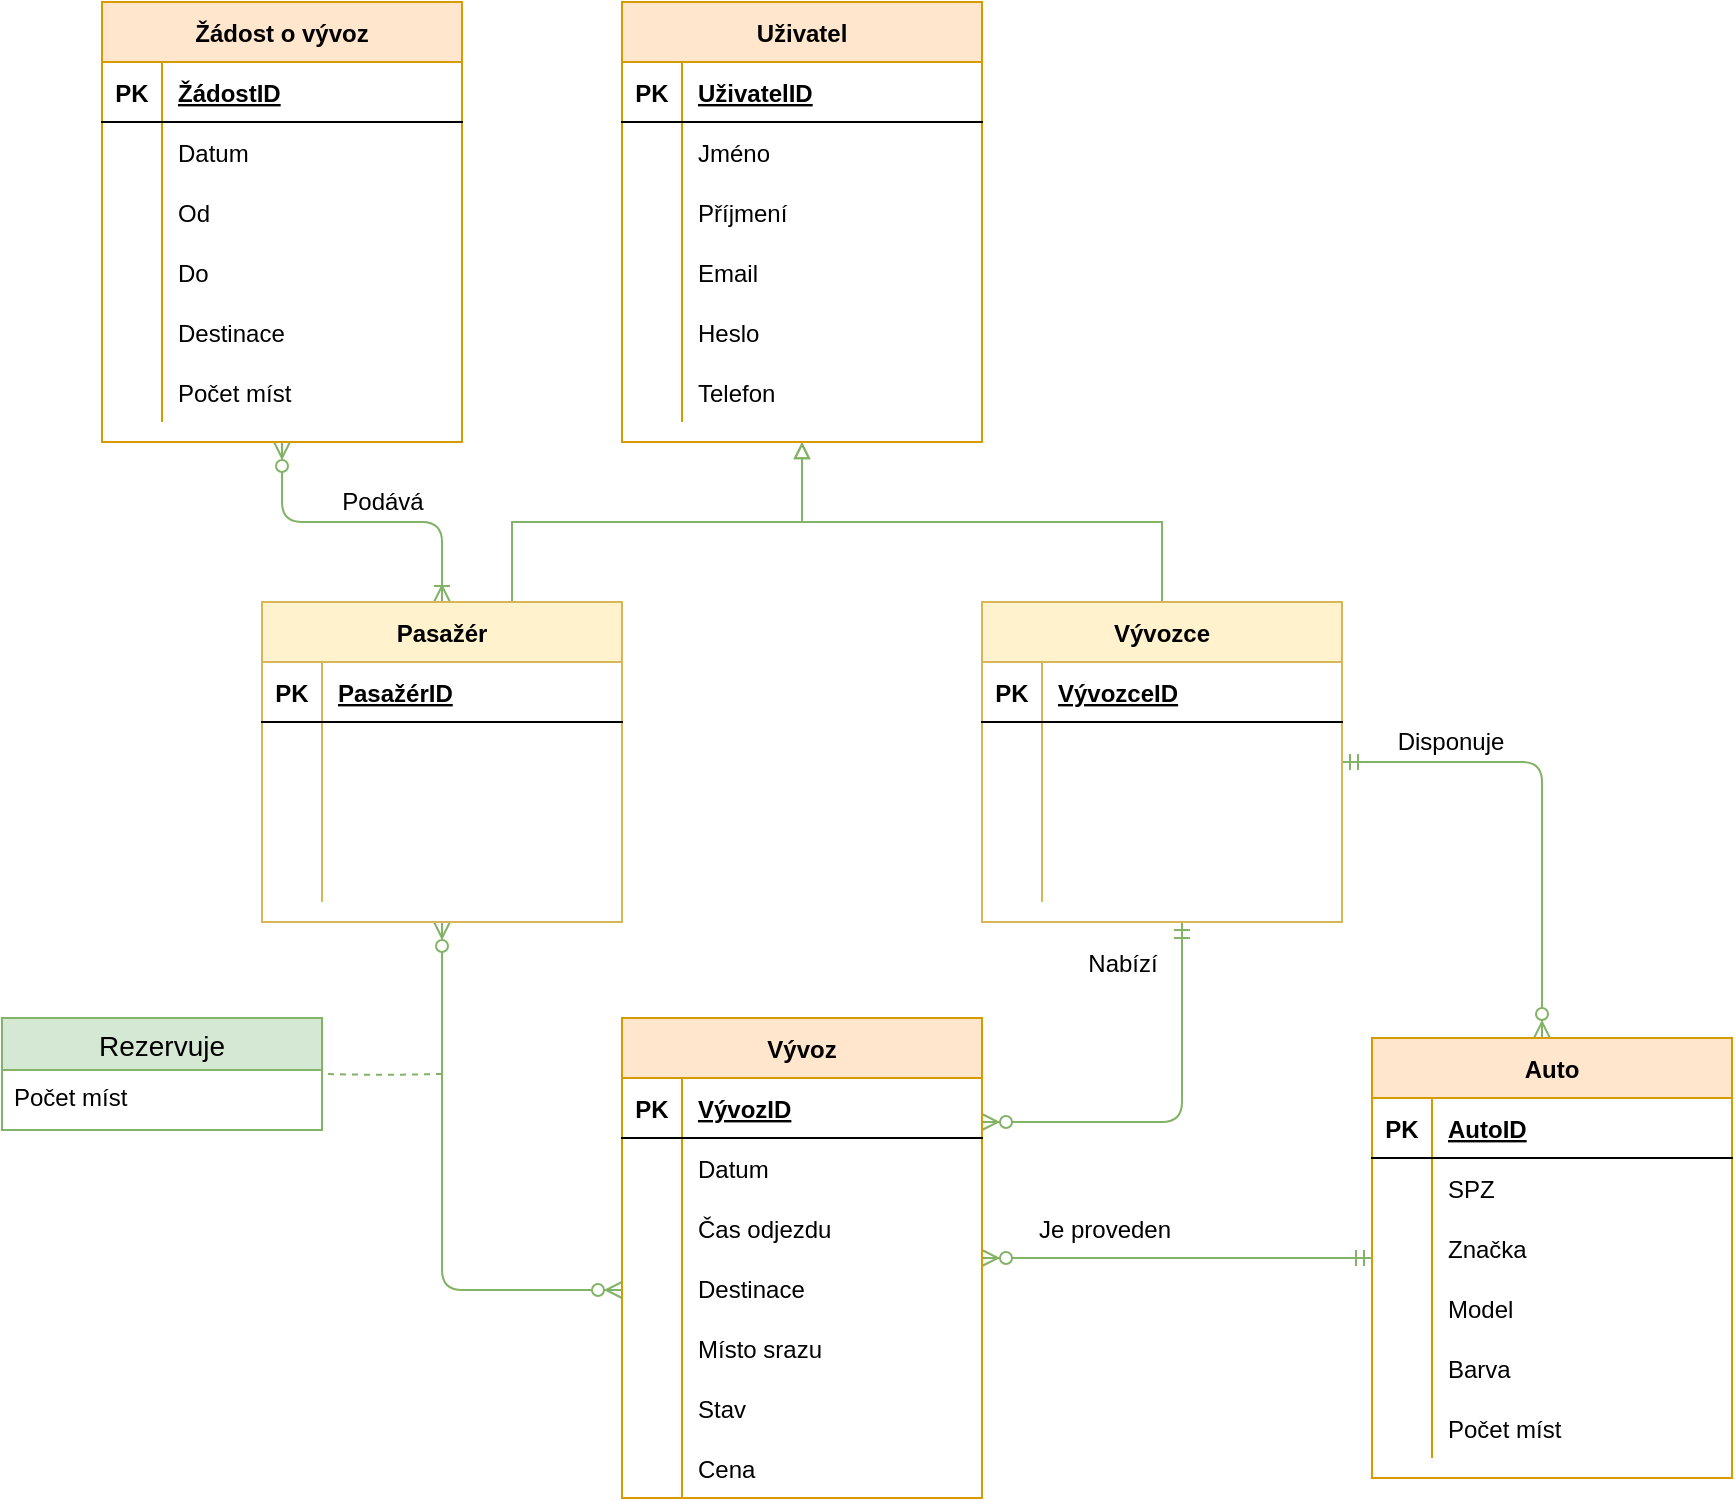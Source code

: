 <mxfile version="13.6.6" type="device"><diagram name="Page-1" id="9f46799a-70d6-7492-0946-bef42562c5a5"><mxGraphModel dx="1673" dy="836" grid="1" gridSize="10" guides="1" tooltips="1" connect="1" arrows="1" fold="1" page="1" pageScale="1" pageWidth="1100" pageHeight="850" background="#ffffff" math="0" shadow="0"><root><mxCell id="0"/><mxCell id="1" parent="0"/><mxCell id="uPijHi-_BIHFcAgFWRh6-81" style="edgeStyle=orthogonalEdgeStyle;rounded=0;orthogonalLoop=1;jettySize=auto;html=1;endArrow=block;endFill=0;fillColor=#d5e8d4;strokeColor=#82b366;" parent="1" source="uPijHi-_BIHFcAgFWRh6-112" target="uPijHi-_BIHFcAgFWRh6-82" edge="1"><mxGeometry relative="1" as="geometry"><Array as="points"><mxPoint x="600" y="280"/><mxPoint x="420" y="280"/></Array></mxGeometry></mxCell><mxCell id="uPijHi-_BIHFcAgFWRh6-98" style="edgeStyle=orthogonalEdgeStyle;rounded=0;orthogonalLoop=1;jettySize=auto;html=1;endArrow=block;endFill=0;fillColor=#d5e8d4;strokeColor=#82b366;" parent="1" source="uPijHi-_BIHFcAgFWRh6-99" target="uPijHi-_BIHFcAgFWRh6-82" edge="1"><mxGeometry relative="1" as="geometry"><mxPoint x="300.059" y="270" as="sourcePoint"/><Array as="points"><mxPoint x="275" y="280"/><mxPoint x="420" y="280"/></Array></mxGeometry></mxCell><mxCell id="jiJX0LZM-F3k3cEc_nFa-17" value="" style="fontSize=12;html=1;endArrow=ERzeroToMany;startArrow=ERmandOne;fillColor=#d5e8d4;strokeColor=#82b366;edgeStyle=orthogonalEdgeStyle;" parent="1" source="uPijHi-_BIHFcAgFWRh6-112" target="uPijHi-_BIHFcAgFWRh6-126" edge="1"><mxGeometry width="100" height="100" relative="1" as="geometry"><mxPoint x="680" y="110" as="sourcePoint"/><mxPoint x="80" y="-30" as="targetPoint"/><Array as="points"><mxPoint x="610" y="580"/></Array></mxGeometry></mxCell><mxCell id="iTu2izhR8bpMG4TMUXIe-32" value="Nabízí" style="edgeLabel;html=1;align=center;verticalAlign=middle;resizable=0;points=[];fontSize=12;" parent="jiJX0LZM-F3k3cEc_nFa-17" vertex="1" connectable="0"><mxGeometry x="-0.024" y="-40" relative="1" as="geometry"><mxPoint x="9.94" y="-77.14" as="offset"/></mxGeometry></mxCell><mxCell id="8hoYzz-OUZVGAWGR2tQv-1" value="" style="fontSize=12;html=1;endArrow=ERzeroToMany;startArrow=ERmandOne;fillColor=#d5e8d4;strokeColor=#82b366;edgeStyle=orthogonalEdgeStyle;" parent="1" source="uPijHi-_BIHFcAgFWRh6-142" target="uPijHi-_BIHFcAgFWRh6-126" edge="1"><mxGeometry width="100" height="100" relative="1" as="geometry"><mxPoint x="-220" y="550" as="sourcePoint"/><mxPoint x="565" y="770" as="targetPoint"/></mxGeometry></mxCell><mxCell id="8hoYzz-OUZVGAWGR2tQv-2" value="&lt;font style=&quot;font-size: 12px&quot;&gt;Je proveden&lt;/font&gt;" style="edgeLabel;html=1;align=center;verticalAlign=middle;resizable=0;points=[];fontSize=12;" parent="8hoYzz-OUZVGAWGR2tQv-1" vertex="1" connectable="0"><mxGeometry x="0.68" relative="1" as="geometry"><mxPoint x="29.29" y="-14" as="offset"/></mxGeometry></mxCell><mxCell id="8hoYzz-OUZVGAWGR2tQv-3" value="&lt;div&gt;Disponuje&lt;/div&gt;" style="edgeStyle=orthogonalEdgeStyle;fontSize=12;html=1;endArrow=ERzeroToMany;startArrow=ERmandOne;fillColor=#d5e8d4;strokeColor=#82b366;" parent="1" source="uPijHi-_BIHFcAgFWRh6-112" target="uPijHi-_BIHFcAgFWRh6-142" edge="1"><mxGeometry x="-0.54" y="10" width="100" height="100" relative="1" as="geometry"><mxPoint x="400" y="580" as="sourcePoint"/><mxPoint x="400" y="470" as="targetPoint"/><Array as="points"><mxPoint x="790" y="400"/></Array><mxPoint x="-1" as="offset"/></mxGeometry></mxCell><mxCell id="konb1ogz31tUtA0p79Xw-20" value="" style="edgeStyle=orthogonalEdgeStyle;fontSize=12;html=1;endArrow=ERoneToMany;startArrow=ERzeroToMany;fillColor=#d5e8d4;strokeColor=#82b366;" parent="1" source="konb1ogz31tUtA0p79Xw-1" target="uPijHi-_BIHFcAgFWRh6-99" edge="1"><mxGeometry width="100" height="100" relative="1" as="geometry"><mxPoint x="90" y="580" as="sourcePoint"/><mxPoint x="220" y="370" as="targetPoint"/><Array as="points"/></mxGeometry></mxCell><mxCell id="konb1ogz31tUtA0p79Xw-21" value="&lt;font style=&quot;font-size: 12px&quot;&gt;Podává&lt;/font&gt;" style="edgeLabel;html=1;align=center;verticalAlign=middle;resizable=0;points=[];" parent="konb1ogz31tUtA0p79Xw-20" vertex="1" connectable="0"><mxGeometry x="-0.309" y="34" relative="1" as="geometry"><mxPoint x="34.29" y="24" as="offset"/></mxGeometry></mxCell><mxCell id="iTu2izhR8bpMG4TMUXIe-24" value="" style="fontSize=12;html=1;endArrow=ERzeroToMany;endFill=1;startArrow=ERzeroToMany;fillColor=#d5e8d4;strokeColor=#82b366;edgeStyle=orthogonalEdgeStyle;" parent="1" source="uPijHi-_BIHFcAgFWRh6-126" target="uPijHi-_BIHFcAgFWRh6-99" edge="1"><mxGeometry width="100" height="100" relative="1" as="geometry"><mxPoint x="140" y="460" as="sourcePoint"/><mxPoint x="240" y="360" as="targetPoint"/><Array as="points"><mxPoint x="240" y="664"/></Array></mxGeometry></mxCell><mxCell id="iTu2izhR8bpMG4TMUXIe-25" value="" style="endArrow=none;dashed=1;html=1;fillColor=#d5e8d4;strokeColor=#82b366;edgeStyle=orthogonalEdgeStyle;" parent="1" target="iTu2izhR8bpMG4TMUXIe-20" edge="1"><mxGeometry width="50" height="50" relative="1" as="geometry"><mxPoint x="240" y="556" as="sourcePoint"/><mxPoint x="150" y="370" as="targetPoint"/></mxGeometry></mxCell><object label="Vývoz" stav="" id="uPijHi-_BIHFcAgFWRh6-126"><mxCell style="shape=table;startSize=30;container=1;collapsible=1;childLayout=tableLayout;fixedRows=1;rowLines=0;fontStyle=1;align=center;resizeLast=1;fillColor=#ffe6cc;strokeColor=#d79b00;" parent="1" vertex="1"><mxGeometry x="330" y="528" width="180" height="240" as="geometry"/></mxCell></object><mxCell id="uPijHi-_BIHFcAgFWRh6-127" value="" style="shape=partialRectangle;collapsible=0;dropTarget=0;pointerEvents=0;fillColor=none;top=0;left=0;bottom=1;right=0;points=[[0,0.5],[1,0.5]];portConstraint=eastwest;" parent="uPijHi-_BIHFcAgFWRh6-126" vertex="1"><mxGeometry y="30" width="180" height="30" as="geometry"/></mxCell><mxCell id="uPijHi-_BIHFcAgFWRh6-128" value="PK" style="shape=partialRectangle;connectable=0;fillColor=none;top=0;left=0;bottom=0;right=0;fontStyle=1;overflow=hidden;" parent="uPijHi-_BIHFcAgFWRh6-127" vertex="1"><mxGeometry width="30" height="30" as="geometry"/></mxCell><mxCell id="uPijHi-_BIHFcAgFWRh6-129" value="VývozID" style="shape=partialRectangle;connectable=0;fillColor=none;top=0;left=0;bottom=0;right=0;align=left;spacingLeft=6;fontStyle=5;overflow=hidden;" parent="uPijHi-_BIHFcAgFWRh6-127" vertex="1"><mxGeometry x="30" width="150" height="30" as="geometry"/></mxCell><mxCell id="uPijHi-_BIHFcAgFWRh6-133" value="" style="shape=partialRectangle;collapsible=0;dropTarget=0;pointerEvents=0;fillColor=none;top=0;left=0;bottom=0;right=0;points=[[0,0.5],[1,0.5]];portConstraint=eastwest;" parent="uPijHi-_BIHFcAgFWRh6-126" vertex="1"><mxGeometry y="60" width="180" height="30" as="geometry"/></mxCell><mxCell id="uPijHi-_BIHFcAgFWRh6-134" value="" style="shape=partialRectangle;connectable=0;fillColor=none;top=0;left=0;bottom=0;right=0;editable=1;overflow=hidden;" parent="uPijHi-_BIHFcAgFWRh6-133" vertex="1"><mxGeometry width="30" height="30" as="geometry"/></mxCell><mxCell id="uPijHi-_BIHFcAgFWRh6-135" value="Datum" style="shape=partialRectangle;connectable=0;fillColor=none;top=0;left=0;bottom=0;right=0;align=left;spacingLeft=6;overflow=hidden;" parent="uPijHi-_BIHFcAgFWRh6-133" vertex="1"><mxGeometry x="30" width="150" height="30" as="geometry"/></mxCell><mxCell id="iTu2izhR8bpMG4TMUXIe-29" value="" style="shape=partialRectangle;collapsible=0;dropTarget=0;pointerEvents=0;fillColor=none;top=0;left=0;bottom=0;right=0;points=[[0,0.5],[1,0.5]];portConstraint=eastwest;" parent="uPijHi-_BIHFcAgFWRh6-126" vertex="1"><mxGeometry y="90" width="180" height="30" as="geometry"/></mxCell><mxCell id="iTu2izhR8bpMG4TMUXIe-30" value="" style="shape=partialRectangle;connectable=0;fillColor=none;top=0;left=0;bottom=0;right=0;editable=1;overflow=hidden;" parent="iTu2izhR8bpMG4TMUXIe-29" vertex="1"><mxGeometry width="30" height="30" as="geometry"/></mxCell><mxCell id="iTu2izhR8bpMG4TMUXIe-31" value="Čas odjezdu" style="shape=partialRectangle;connectable=0;fillColor=none;top=0;left=0;bottom=0;right=0;align=left;spacingLeft=6;overflow=hidden;" parent="iTu2izhR8bpMG4TMUXIe-29" vertex="1"><mxGeometry x="30" width="150" height="30" as="geometry"/></mxCell><mxCell id="3kwOOop6dM3OfYYhpou1-1" value="" style="shape=partialRectangle;collapsible=0;dropTarget=0;pointerEvents=0;fillColor=none;top=0;left=0;bottom=0;right=0;points=[[0,0.5],[1,0.5]];portConstraint=eastwest;" parent="uPijHi-_BIHFcAgFWRh6-126" vertex="1"><mxGeometry y="120" width="180" height="30" as="geometry"/></mxCell><mxCell id="3kwOOop6dM3OfYYhpou1-2" value="" style="shape=partialRectangle;connectable=0;fillColor=none;top=0;left=0;bottom=0;right=0;editable=1;overflow=hidden;" parent="3kwOOop6dM3OfYYhpou1-1" vertex="1"><mxGeometry width="30" height="30" as="geometry"/></mxCell><mxCell id="3kwOOop6dM3OfYYhpou1-3" value="Destinace" style="shape=partialRectangle;connectable=0;fillColor=none;top=0;left=0;bottom=0;right=0;align=left;spacingLeft=6;overflow=hidden;" parent="3kwOOop6dM3OfYYhpou1-1" vertex="1"><mxGeometry x="30" width="150" height="30" as="geometry"/></mxCell><mxCell id="3kwOOop6dM3OfYYhpou1-4" value="" style="shape=partialRectangle;collapsible=0;dropTarget=0;pointerEvents=0;fillColor=none;top=0;left=0;bottom=0;right=0;points=[[0,0.5],[1,0.5]];portConstraint=eastwest;" parent="uPijHi-_BIHFcAgFWRh6-126" vertex="1"><mxGeometry y="150" width="180" height="30" as="geometry"/></mxCell><mxCell id="3kwOOop6dM3OfYYhpou1-5" value="" style="shape=partialRectangle;connectable=0;fillColor=none;top=0;left=0;bottom=0;right=0;editable=1;overflow=hidden;" parent="3kwOOop6dM3OfYYhpou1-4" vertex="1"><mxGeometry width="30" height="30" as="geometry"/></mxCell><mxCell id="3kwOOop6dM3OfYYhpou1-6" value="Místo srazu" style="shape=partialRectangle;connectable=0;fillColor=none;top=0;left=0;bottom=0;right=0;align=left;spacingLeft=6;overflow=hidden;" parent="3kwOOop6dM3OfYYhpou1-4" vertex="1"><mxGeometry x="30" width="150" height="30" as="geometry"/></mxCell><mxCell id="uPijHi-_BIHFcAgFWRh6-136" value="" style="shape=partialRectangle;collapsible=0;dropTarget=0;pointerEvents=0;fillColor=none;top=0;left=0;bottom=0;right=0;points=[[0,0.5],[1,0.5]];portConstraint=eastwest;" parent="uPijHi-_BIHFcAgFWRh6-126" vertex="1"><mxGeometry y="180" width="180" height="30" as="geometry"/></mxCell><mxCell id="uPijHi-_BIHFcAgFWRh6-137" value="" style="shape=partialRectangle;connectable=0;fillColor=none;top=0;left=0;bottom=0;right=0;editable=1;overflow=hidden;" parent="uPijHi-_BIHFcAgFWRh6-136" vertex="1"><mxGeometry width="30" height="30" as="geometry"/></mxCell><mxCell id="uPijHi-_BIHFcAgFWRh6-138" value="Stav" style="shape=partialRectangle;connectable=0;fillColor=none;top=0;left=0;bottom=0;right=0;align=left;spacingLeft=6;overflow=hidden;" parent="uPijHi-_BIHFcAgFWRh6-136" vertex="1"><mxGeometry x="30" width="150" height="30" as="geometry"/></mxCell><mxCell id="i3byZ-3ZLUVcUzWsJEKi-1" value="" style="shape=partialRectangle;collapsible=0;dropTarget=0;pointerEvents=0;fillColor=none;top=0;left=0;bottom=0;right=0;points=[[0,0.5],[1,0.5]];portConstraint=eastwest;" parent="uPijHi-_BIHFcAgFWRh6-126" vertex="1"><mxGeometry y="210" width="180" height="30" as="geometry"/></mxCell><mxCell id="i3byZ-3ZLUVcUzWsJEKi-2" value="" style="shape=partialRectangle;connectable=0;fillColor=none;top=0;left=0;bottom=0;right=0;editable=1;overflow=hidden;" parent="i3byZ-3ZLUVcUzWsJEKi-1" vertex="1"><mxGeometry width="30" height="30" as="geometry"/></mxCell><mxCell id="i3byZ-3ZLUVcUzWsJEKi-3" value="Cena" style="shape=partialRectangle;connectable=0;fillColor=none;top=0;left=0;bottom=0;right=0;align=left;spacingLeft=6;overflow=hidden;" parent="i3byZ-3ZLUVcUzWsJEKi-1" vertex="1"><mxGeometry x="30" width="150" height="30" as="geometry"/></mxCell><mxCell id="konb1ogz31tUtA0p79Xw-1" value="Žádost o vývoz" style="shape=table;startSize=30;container=1;collapsible=1;childLayout=tableLayout;fixedRows=1;rowLines=0;fontStyle=1;align=center;resizeLast=1;fillColor=#ffe6cc;strokeColor=#d79b00;" parent="1" vertex="1"><mxGeometry x="70" y="20" width="180" height="220" as="geometry"/></mxCell><mxCell id="konb1ogz31tUtA0p79Xw-2" value="" style="shape=partialRectangle;collapsible=0;dropTarget=0;pointerEvents=0;fillColor=none;top=0;left=0;bottom=1;right=0;points=[[0,0.5],[1,0.5]];portConstraint=eastwest;" parent="konb1ogz31tUtA0p79Xw-1" vertex="1"><mxGeometry y="30" width="180" height="30" as="geometry"/></mxCell><mxCell id="konb1ogz31tUtA0p79Xw-3" value="PK" style="shape=partialRectangle;connectable=0;fillColor=none;top=0;left=0;bottom=0;right=0;fontStyle=1;overflow=hidden;" parent="konb1ogz31tUtA0p79Xw-2" vertex="1"><mxGeometry width="30" height="30" as="geometry"/></mxCell><mxCell id="konb1ogz31tUtA0p79Xw-4" value="ŽádostID" style="shape=partialRectangle;connectable=0;fillColor=none;top=0;left=0;bottom=0;right=0;align=left;spacingLeft=6;fontStyle=5;overflow=hidden;" parent="konb1ogz31tUtA0p79Xw-2" vertex="1"><mxGeometry x="30" width="150" height="30" as="geometry"/></mxCell><mxCell id="konb1ogz31tUtA0p79Xw-5" value="" style="shape=partialRectangle;collapsible=0;dropTarget=0;pointerEvents=0;fillColor=none;top=0;left=0;bottom=0;right=0;points=[[0,0.5],[1,0.5]];portConstraint=eastwest;" parent="konb1ogz31tUtA0p79Xw-1" vertex="1"><mxGeometry y="60" width="180" height="30" as="geometry"/></mxCell><mxCell id="konb1ogz31tUtA0p79Xw-6" value="" style="shape=partialRectangle;connectable=0;fillColor=none;top=0;left=0;bottom=0;right=0;editable=1;overflow=hidden;" parent="konb1ogz31tUtA0p79Xw-5" vertex="1"><mxGeometry width="30" height="30" as="geometry"/></mxCell><mxCell id="konb1ogz31tUtA0p79Xw-7" value="Datum" style="shape=partialRectangle;connectable=0;fillColor=none;top=0;left=0;bottom=0;right=0;align=left;spacingLeft=6;overflow=hidden;" parent="konb1ogz31tUtA0p79Xw-5" vertex="1"><mxGeometry x="30" width="150" height="30" as="geometry"/></mxCell><mxCell id="konb1ogz31tUtA0p79Xw-17" value="" style="shape=partialRectangle;collapsible=0;dropTarget=0;pointerEvents=0;fillColor=none;top=0;left=0;bottom=0;right=0;points=[[0,0.5],[1,0.5]];portConstraint=eastwest;" parent="konb1ogz31tUtA0p79Xw-1" vertex="1"><mxGeometry y="90" width="180" height="30" as="geometry"/></mxCell><mxCell id="konb1ogz31tUtA0p79Xw-18" value="" style="shape=partialRectangle;connectable=0;fillColor=none;top=0;left=0;bottom=0;right=0;editable=1;overflow=hidden;" parent="konb1ogz31tUtA0p79Xw-17" vertex="1"><mxGeometry width="30" height="30" as="geometry"/></mxCell><mxCell id="konb1ogz31tUtA0p79Xw-19" value="Od" style="shape=partialRectangle;connectable=0;fillColor=none;top=0;left=0;bottom=0;right=0;align=left;spacingLeft=6;overflow=hidden;" parent="konb1ogz31tUtA0p79Xw-17" vertex="1"><mxGeometry x="30" width="150" height="30" as="geometry"/></mxCell><mxCell id="konb1ogz31tUtA0p79Xw-8" value="" style="shape=partialRectangle;collapsible=0;dropTarget=0;pointerEvents=0;fillColor=none;top=0;left=0;bottom=0;right=0;points=[[0,0.5],[1,0.5]];portConstraint=eastwest;" parent="konb1ogz31tUtA0p79Xw-1" vertex="1"><mxGeometry y="120" width="180" height="30" as="geometry"/></mxCell><mxCell id="konb1ogz31tUtA0p79Xw-9" value="" style="shape=partialRectangle;connectable=0;fillColor=none;top=0;left=0;bottom=0;right=0;editable=1;overflow=hidden;" parent="konb1ogz31tUtA0p79Xw-8" vertex="1"><mxGeometry width="30" height="30" as="geometry"/></mxCell><mxCell id="konb1ogz31tUtA0p79Xw-10" value="Do" style="shape=partialRectangle;connectable=0;fillColor=none;top=0;left=0;bottom=0;right=0;align=left;spacingLeft=6;overflow=hidden;" parent="konb1ogz31tUtA0p79Xw-8" vertex="1"><mxGeometry x="30" width="150" height="30" as="geometry"/></mxCell><mxCell id="konb1ogz31tUtA0p79Xw-11" value="" style="shape=partialRectangle;collapsible=0;dropTarget=0;pointerEvents=0;fillColor=none;top=0;left=0;bottom=0;right=0;points=[[0,0.5],[1,0.5]];portConstraint=eastwest;" parent="konb1ogz31tUtA0p79Xw-1" vertex="1"><mxGeometry y="150" width="180" height="30" as="geometry"/></mxCell><mxCell id="konb1ogz31tUtA0p79Xw-12" value="" style="shape=partialRectangle;connectable=0;fillColor=none;top=0;left=0;bottom=0;right=0;editable=1;overflow=hidden;" parent="konb1ogz31tUtA0p79Xw-11" vertex="1"><mxGeometry width="30" height="30" as="geometry"/></mxCell><mxCell id="konb1ogz31tUtA0p79Xw-13" value="Destinace" style="shape=partialRectangle;connectable=0;fillColor=none;top=0;left=0;bottom=0;right=0;align=left;spacingLeft=6;overflow=hidden;" parent="konb1ogz31tUtA0p79Xw-11" vertex="1"><mxGeometry x="30" width="150" height="30" as="geometry"/></mxCell><mxCell id="iTu2izhR8bpMG4TMUXIe-4" value="" style="shape=partialRectangle;collapsible=0;dropTarget=0;pointerEvents=0;fillColor=none;top=0;left=0;bottom=0;right=0;points=[[0,0.5],[1,0.5]];portConstraint=eastwest;" parent="konb1ogz31tUtA0p79Xw-1" vertex="1"><mxGeometry y="180" width="180" height="30" as="geometry"/></mxCell><mxCell id="iTu2izhR8bpMG4TMUXIe-5" value="" style="shape=partialRectangle;connectable=0;fillColor=none;top=0;left=0;bottom=0;right=0;editable=1;overflow=hidden;" parent="iTu2izhR8bpMG4TMUXIe-4" vertex="1"><mxGeometry width="30" height="30" as="geometry"/></mxCell><mxCell id="iTu2izhR8bpMG4TMUXIe-6" value="Počet míst" style="shape=partialRectangle;connectable=0;fillColor=none;top=0;left=0;bottom=0;right=0;align=left;spacingLeft=6;overflow=hidden;" parent="iTu2izhR8bpMG4TMUXIe-4" vertex="1"><mxGeometry x="30" width="150" height="30" as="geometry"/></mxCell><mxCell id="uPijHi-_BIHFcAgFWRh6-112" value="Vývozce" style="shape=table;startSize=30;container=1;collapsible=1;childLayout=tableLayout;fixedRows=1;rowLines=0;fontStyle=1;align=center;resizeLast=1;fillColor=#fff2cc;strokeColor=#d6b656;" parent="1" vertex="1"><mxGeometry x="510" y="320" width="180" height="160" as="geometry"/></mxCell><mxCell id="uPijHi-_BIHFcAgFWRh6-113" value="" style="shape=partialRectangle;collapsible=0;dropTarget=0;pointerEvents=0;fillColor=none;top=0;left=0;bottom=1;right=0;points=[[0,0.5],[1,0.5]];portConstraint=eastwest;" parent="uPijHi-_BIHFcAgFWRh6-112" vertex="1"><mxGeometry y="30" width="180" height="30" as="geometry"/></mxCell><mxCell id="uPijHi-_BIHFcAgFWRh6-114" value="PK" style="shape=partialRectangle;connectable=0;fillColor=none;top=0;left=0;bottom=0;right=0;fontStyle=1;overflow=hidden;" parent="uPijHi-_BIHFcAgFWRh6-113" vertex="1"><mxGeometry width="30" height="30" as="geometry"/></mxCell><mxCell id="uPijHi-_BIHFcAgFWRh6-115" value="VývozceID" style="shape=partialRectangle;connectable=0;fillColor=none;top=0;left=0;bottom=0;right=0;align=left;spacingLeft=6;fontStyle=5;overflow=hidden;" parent="uPijHi-_BIHFcAgFWRh6-113" vertex="1"><mxGeometry x="30" width="150" height="30" as="geometry"/></mxCell><mxCell id="uPijHi-_BIHFcAgFWRh6-116" value="" style="shape=partialRectangle;collapsible=0;dropTarget=0;pointerEvents=0;fillColor=none;top=0;left=0;bottom=0;right=0;points=[[0,0.5],[1,0.5]];portConstraint=eastwest;" parent="uPijHi-_BIHFcAgFWRh6-112" vertex="1"><mxGeometry y="60" width="180" height="30" as="geometry"/></mxCell><mxCell id="uPijHi-_BIHFcAgFWRh6-117" value="" style="shape=partialRectangle;connectable=0;fillColor=none;top=0;left=0;bottom=0;right=0;editable=1;overflow=hidden;" parent="uPijHi-_BIHFcAgFWRh6-116" vertex="1"><mxGeometry width="30" height="30" as="geometry"/></mxCell><mxCell id="uPijHi-_BIHFcAgFWRh6-118" value="" style="shape=partialRectangle;connectable=0;fillColor=none;top=0;left=0;bottom=0;right=0;align=left;spacingLeft=6;overflow=hidden;" parent="uPijHi-_BIHFcAgFWRh6-116" vertex="1"><mxGeometry x="30" width="150" height="30" as="geometry"/></mxCell><mxCell id="uPijHi-_BIHFcAgFWRh6-119" value="" style="shape=partialRectangle;collapsible=0;dropTarget=0;pointerEvents=0;fillColor=none;top=0;left=0;bottom=0;right=0;points=[[0,0.5],[1,0.5]];portConstraint=eastwest;" parent="uPijHi-_BIHFcAgFWRh6-112" vertex="1"><mxGeometry y="90" width="180" height="30" as="geometry"/></mxCell><mxCell id="uPijHi-_BIHFcAgFWRh6-120" value="" style="shape=partialRectangle;connectable=0;fillColor=none;top=0;left=0;bottom=0;right=0;editable=1;overflow=hidden;" parent="uPijHi-_BIHFcAgFWRh6-119" vertex="1"><mxGeometry width="30" height="30" as="geometry"/></mxCell><mxCell id="uPijHi-_BIHFcAgFWRh6-121" value="" style="shape=partialRectangle;connectable=0;fillColor=none;top=0;left=0;bottom=0;right=0;align=left;spacingLeft=6;overflow=hidden;" parent="uPijHi-_BIHFcAgFWRh6-119" vertex="1"><mxGeometry x="30" width="150" height="30" as="geometry"/></mxCell><mxCell id="uPijHi-_BIHFcAgFWRh6-122" value="" style="shape=partialRectangle;collapsible=0;dropTarget=0;pointerEvents=0;fillColor=none;top=0;left=0;bottom=0;right=0;points=[[0,0.5],[1,0.5]];portConstraint=eastwest;" parent="uPijHi-_BIHFcAgFWRh6-112" vertex="1"><mxGeometry y="120" width="180" height="30" as="geometry"/></mxCell><mxCell id="uPijHi-_BIHFcAgFWRh6-123" value="" style="shape=partialRectangle;connectable=0;fillColor=none;top=0;left=0;bottom=0;right=0;editable=1;overflow=hidden;" parent="uPijHi-_BIHFcAgFWRh6-122" vertex="1"><mxGeometry width="30" height="30" as="geometry"/></mxCell><mxCell id="uPijHi-_BIHFcAgFWRh6-124" value="" style="shape=partialRectangle;connectable=0;fillColor=none;top=0;left=0;bottom=0;right=0;align=left;spacingLeft=6;overflow=hidden;" parent="uPijHi-_BIHFcAgFWRh6-122" vertex="1"><mxGeometry x="30" width="150" height="30" as="geometry"/></mxCell><mxCell id="uPijHi-_BIHFcAgFWRh6-99" value="Pasažér" style="shape=table;startSize=30;container=1;collapsible=1;childLayout=tableLayout;fixedRows=1;rowLines=0;fontStyle=1;align=center;resizeLast=1;fillColor=#fff2cc;strokeColor=#d6b656;" parent="1" vertex="1"><mxGeometry x="150" y="320" width="180" height="160" as="geometry"/></mxCell><mxCell id="uPijHi-_BIHFcAgFWRh6-100" value="" style="shape=partialRectangle;collapsible=0;dropTarget=0;pointerEvents=0;fillColor=none;top=0;left=0;bottom=1;right=0;points=[[0,0.5],[1,0.5]];portConstraint=eastwest;" parent="uPijHi-_BIHFcAgFWRh6-99" vertex="1"><mxGeometry y="30" width="180" height="30" as="geometry"/></mxCell><mxCell id="uPijHi-_BIHFcAgFWRh6-101" value="PK" style="shape=partialRectangle;connectable=0;fillColor=none;top=0;left=0;bottom=0;right=0;fontStyle=1;overflow=hidden;" parent="uPijHi-_BIHFcAgFWRh6-100" vertex="1"><mxGeometry width="30" height="30" as="geometry"/></mxCell><mxCell id="uPijHi-_BIHFcAgFWRh6-102" value="PasažérID" style="shape=partialRectangle;connectable=0;fillColor=none;top=0;left=0;bottom=0;right=0;align=left;spacingLeft=6;fontStyle=5;overflow=hidden;" parent="uPijHi-_BIHFcAgFWRh6-100" vertex="1"><mxGeometry x="30" width="150" height="30" as="geometry"/></mxCell><mxCell id="uPijHi-_BIHFcAgFWRh6-103" value="" style="shape=partialRectangle;collapsible=0;dropTarget=0;pointerEvents=0;fillColor=none;top=0;left=0;bottom=0;right=0;points=[[0,0.5],[1,0.5]];portConstraint=eastwest;" parent="uPijHi-_BIHFcAgFWRh6-99" vertex="1"><mxGeometry y="60" width="180" height="30" as="geometry"/></mxCell><mxCell id="uPijHi-_BIHFcAgFWRh6-104" value="" style="shape=partialRectangle;connectable=0;fillColor=none;top=0;left=0;bottom=0;right=0;editable=1;overflow=hidden;" parent="uPijHi-_BIHFcAgFWRh6-103" vertex="1"><mxGeometry width="30" height="30" as="geometry"/></mxCell><mxCell id="uPijHi-_BIHFcAgFWRh6-105" value="" style="shape=partialRectangle;connectable=0;fillColor=none;top=0;left=0;bottom=0;right=0;align=left;spacingLeft=6;overflow=hidden;" parent="uPijHi-_BIHFcAgFWRh6-103" vertex="1"><mxGeometry x="30" width="150" height="30" as="geometry"/></mxCell><mxCell id="uPijHi-_BIHFcAgFWRh6-106" value="" style="shape=partialRectangle;collapsible=0;dropTarget=0;pointerEvents=0;fillColor=none;top=0;left=0;bottom=0;right=0;points=[[0,0.5],[1,0.5]];portConstraint=eastwest;" parent="uPijHi-_BIHFcAgFWRh6-99" vertex="1"><mxGeometry y="90" width="180" height="30" as="geometry"/></mxCell><mxCell id="uPijHi-_BIHFcAgFWRh6-107" value="" style="shape=partialRectangle;connectable=0;fillColor=none;top=0;left=0;bottom=0;right=0;editable=1;overflow=hidden;" parent="uPijHi-_BIHFcAgFWRh6-106" vertex="1"><mxGeometry width="30" height="30" as="geometry"/></mxCell><mxCell id="uPijHi-_BIHFcAgFWRh6-108" value="" style="shape=partialRectangle;connectable=0;fillColor=none;top=0;left=0;bottom=0;right=0;align=left;spacingLeft=6;overflow=hidden;" parent="uPijHi-_BIHFcAgFWRh6-106" vertex="1"><mxGeometry x="30" width="150" height="30" as="geometry"/></mxCell><mxCell id="uPijHi-_BIHFcAgFWRh6-109" value="" style="shape=partialRectangle;collapsible=0;dropTarget=0;pointerEvents=0;fillColor=none;top=0;left=0;bottom=0;right=0;points=[[0,0.5],[1,0.5]];portConstraint=eastwest;" parent="uPijHi-_BIHFcAgFWRh6-99" vertex="1"><mxGeometry y="120" width="180" height="30" as="geometry"/></mxCell><mxCell id="uPijHi-_BIHFcAgFWRh6-110" value="" style="shape=partialRectangle;connectable=0;fillColor=none;top=0;left=0;bottom=0;right=0;editable=1;overflow=hidden;" parent="uPijHi-_BIHFcAgFWRh6-109" vertex="1"><mxGeometry width="30" height="30" as="geometry"/></mxCell><mxCell id="uPijHi-_BIHFcAgFWRh6-111" value="" style="shape=partialRectangle;connectable=0;fillColor=none;top=0;left=0;bottom=0;right=0;align=left;spacingLeft=6;overflow=hidden;" parent="uPijHi-_BIHFcAgFWRh6-109" vertex="1"><mxGeometry x="30" width="150" height="30" as="geometry"/></mxCell><mxCell id="uPijHi-_BIHFcAgFWRh6-82" value="Uživatel" style="shape=table;startSize=30;container=1;collapsible=1;childLayout=tableLayout;fixedRows=1;rowLines=0;fontStyle=1;align=center;resizeLast=1;fillColor=#ffe6cc;strokeColor=#d79b00;" parent="1" vertex="1"><mxGeometry x="330" y="20" width="180" height="220" as="geometry"/></mxCell><mxCell id="uPijHi-_BIHFcAgFWRh6-83" value="" style="shape=partialRectangle;collapsible=0;dropTarget=0;pointerEvents=0;fillColor=none;top=0;left=0;bottom=1;right=0;points=[[0,0.5],[1,0.5]];portConstraint=eastwest;" parent="uPijHi-_BIHFcAgFWRh6-82" vertex="1"><mxGeometry y="30" width="180" height="30" as="geometry"/></mxCell><mxCell id="uPijHi-_BIHFcAgFWRh6-84" value="PK" style="shape=partialRectangle;connectable=0;fillColor=none;top=0;left=0;bottom=0;right=0;fontStyle=1;overflow=hidden;" parent="uPijHi-_BIHFcAgFWRh6-83" vertex="1"><mxGeometry width="30" height="30" as="geometry"/></mxCell><mxCell id="uPijHi-_BIHFcAgFWRh6-85" value="UživatelID" style="shape=partialRectangle;connectable=0;fillColor=none;top=0;left=0;bottom=0;right=0;align=left;spacingLeft=6;fontStyle=5;overflow=hidden;" parent="uPijHi-_BIHFcAgFWRh6-83" vertex="1"><mxGeometry x="30" width="150" height="30" as="geometry"/></mxCell><mxCell id="uPijHi-_BIHFcAgFWRh6-86" value="" style="shape=partialRectangle;collapsible=0;dropTarget=0;pointerEvents=0;fillColor=none;top=0;left=0;bottom=0;right=0;points=[[0,0.5],[1,0.5]];portConstraint=eastwest;" parent="uPijHi-_BIHFcAgFWRh6-82" vertex="1"><mxGeometry y="60" width="180" height="30" as="geometry"/></mxCell><mxCell id="uPijHi-_BIHFcAgFWRh6-87" value="" style="shape=partialRectangle;connectable=0;fillColor=none;top=0;left=0;bottom=0;right=0;editable=1;overflow=hidden;" parent="uPijHi-_BIHFcAgFWRh6-86" vertex="1"><mxGeometry width="30" height="30" as="geometry"/></mxCell><mxCell id="uPijHi-_BIHFcAgFWRh6-88" value="Jméno" style="shape=partialRectangle;connectable=0;fillColor=none;top=0;left=0;bottom=0;right=0;align=left;spacingLeft=6;overflow=hidden;" parent="uPijHi-_BIHFcAgFWRh6-86" vertex="1"><mxGeometry x="30" width="150" height="30" as="geometry"/></mxCell><mxCell id="uPijHi-_BIHFcAgFWRh6-89" value="" style="shape=partialRectangle;collapsible=0;dropTarget=0;pointerEvents=0;fillColor=none;top=0;left=0;bottom=0;right=0;points=[[0,0.5],[1,0.5]];portConstraint=eastwest;" parent="uPijHi-_BIHFcAgFWRh6-82" vertex="1"><mxGeometry y="90" width="180" height="30" as="geometry"/></mxCell><mxCell id="uPijHi-_BIHFcAgFWRh6-90" value="" style="shape=partialRectangle;connectable=0;fillColor=none;top=0;left=0;bottom=0;right=0;editable=1;overflow=hidden;" parent="uPijHi-_BIHFcAgFWRh6-89" vertex="1"><mxGeometry width="30" height="30" as="geometry"/></mxCell><mxCell id="uPijHi-_BIHFcAgFWRh6-91" value="Příjmení" style="shape=partialRectangle;connectable=0;fillColor=none;top=0;left=0;bottom=0;right=0;align=left;spacingLeft=6;overflow=hidden;" parent="uPijHi-_BIHFcAgFWRh6-89" vertex="1"><mxGeometry x="30" width="150" height="30" as="geometry"/></mxCell><mxCell id="wm6aHJh4xI2K2bYcbwTA-1" value="" style="shape=partialRectangle;collapsible=0;dropTarget=0;pointerEvents=0;fillColor=none;top=0;left=0;bottom=0;right=0;points=[[0,0.5],[1,0.5]];portConstraint=eastwest;" parent="uPijHi-_BIHFcAgFWRh6-82" vertex="1"><mxGeometry y="120" width="180" height="30" as="geometry"/></mxCell><mxCell id="wm6aHJh4xI2K2bYcbwTA-2" value="" style="shape=partialRectangle;connectable=0;fillColor=none;top=0;left=0;bottom=0;right=0;editable=1;overflow=hidden;" parent="wm6aHJh4xI2K2bYcbwTA-1" vertex="1"><mxGeometry width="30" height="30" as="geometry"/></mxCell><mxCell id="wm6aHJh4xI2K2bYcbwTA-3" value="Email" style="shape=partialRectangle;connectable=0;fillColor=none;top=0;left=0;bottom=0;right=0;align=left;spacingLeft=6;overflow=hidden;" parent="wm6aHJh4xI2K2bYcbwTA-1" vertex="1"><mxGeometry x="30" width="150" height="30" as="geometry"/></mxCell><mxCell id="uPijHi-_BIHFcAgFWRh6-92" value="" style="shape=partialRectangle;collapsible=0;dropTarget=0;pointerEvents=0;fillColor=none;top=0;left=0;bottom=0;right=0;points=[[0,0.5],[1,0.5]];portConstraint=eastwest;" parent="uPijHi-_BIHFcAgFWRh6-82" vertex="1"><mxGeometry y="150" width="180" height="30" as="geometry"/></mxCell><mxCell id="uPijHi-_BIHFcAgFWRh6-93" value="" style="shape=partialRectangle;connectable=0;fillColor=none;top=0;left=0;bottom=0;right=0;editable=1;overflow=hidden;" parent="uPijHi-_BIHFcAgFWRh6-92" vertex="1"><mxGeometry width="30" height="30" as="geometry"/></mxCell><mxCell id="uPijHi-_BIHFcAgFWRh6-94" value="Heslo" style="shape=partialRectangle;connectable=0;fillColor=none;top=0;left=0;bottom=0;right=0;align=left;spacingLeft=6;overflow=hidden;" parent="uPijHi-_BIHFcAgFWRh6-92" vertex="1"><mxGeometry x="30" width="150" height="30" as="geometry"/></mxCell><mxCell id="uPijHi-_BIHFcAgFWRh6-95" value="" style="shape=partialRectangle;collapsible=0;dropTarget=0;pointerEvents=0;fillColor=none;top=0;left=0;bottom=0;right=0;points=[[0,0.5],[1,0.5]];portConstraint=eastwest;" parent="uPijHi-_BIHFcAgFWRh6-82" vertex="1"><mxGeometry y="180" width="180" height="30" as="geometry"/></mxCell><mxCell id="uPijHi-_BIHFcAgFWRh6-96" value="" style="shape=partialRectangle;connectable=0;fillColor=none;top=0;left=0;bottom=0;right=0;editable=1;overflow=hidden;" parent="uPijHi-_BIHFcAgFWRh6-95" vertex="1"><mxGeometry width="30" height="30" as="geometry"/></mxCell><mxCell id="uPijHi-_BIHFcAgFWRh6-97" value="Telefon" style="shape=partialRectangle;connectable=0;fillColor=none;top=0;left=0;bottom=0;right=0;align=left;spacingLeft=6;overflow=hidden;" parent="uPijHi-_BIHFcAgFWRh6-95" vertex="1"><mxGeometry x="30" width="150" height="30" as="geometry"/></mxCell><mxCell id="uPijHi-_BIHFcAgFWRh6-142" value="Auto" style="shape=table;startSize=30;container=1;collapsible=1;childLayout=tableLayout;fixedRows=1;rowLines=0;fontStyle=1;align=center;resizeLast=1;fillColor=#ffe6cc;strokeColor=#d79b00;" parent="1" vertex="1"><mxGeometry x="705" y="538" width="180" height="220" as="geometry"/></mxCell><mxCell id="uPijHi-_BIHFcAgFWRh6-143" value="" style="shape=partialRectangle;collapsible=0;dropTarget=0;pointerEvents=0;fillColor=none;top=0;left=0;bottom=1;right=0;points=[[0,0.5],[1,0.5]];portConstraint=eastwest;" parent="uPijHi-_BIHFcAgFWRh6-142" vertex="1"><mxGeometry y="30" width="180" height="30" as="geometry"/></mxCell><mxCell id="uPijHi-_BIHFcAgFWRh6-144" value="PK" style="shape=partialRectangle;connectable=0;fillColor=none;top=0;left=0;bottom=0;right=0;fontStyle=1;overflow=hidden;" parent="uPijHi-_BIHFcAgFWRh6-143" vertex="1"><mxGeometry width="30" height="30" as="geometry"/></mxCell><mxCell id="uPijHi-_BIHFcAgFWRh6-145" value="AutoID" style="shape=partialRectangle;connectable=0;fillColor=none;top=0;left=0;bottom=0;right=0;align=left;spacingLeft=6;fontStyle=5;overflow=hidden;" parent="uPijHi-_BIHFcAgFWRh6-143" vertex="1"><mxGeometry x="30" width="150" height="30" as="geometry"/></mxCell><mxCell id="uPijHi-_BIHFcAgFWRh6-146" value="" style="shape=partialRectangle;collapsible=0;dropTarget=0;pointerEvents=0;fillColor=none;top=0;left=0;bottom=0;right=0;points=[[0,0.5],[1,0.5]];portConstraint=eastwest;" parent="uPijHi-_BIHFcAgFWRh6-142" vertex="1"><mxGeometry y="60" width="180" height="30" as="geometry"/></mxCell><mxCell id="uPijHi-_BIHFcAgFWRh6-147" value="" style="shape=partialRectangle;connectable=0;fillColor=none;top=0;left=0;bottom=0;right=0;editable=1;overflow=hidden;" parent="uPijHi-_BIHFcAgFWRh6-146" vertex="1"><mxGeometry width="30" height="30" as="geometry"/></mxCell><mxCell id="uPijHi-_BIHFcAgFWRh6-148" value="SPZ" style="shape=partialRectangle;connectable=0;fillColor=none;top=0;left=0;bottom=0;right=0;align=left;spacingLeft=6;overflow=hidden;" parent="uPijHi-_BIHFcAgFWRh6-146" vertex="1"><mxGeometry x="30" width="150" height="30" as="geometry"/></mxCell><mxCell id="uPijHi-_BIHFcAgFWRh6-149" value="" style="shape=partialRectangle;collapsible=0;dropTarget=0;pointerEvents=0;fillColor=none;top=0;left=0;bottom=0;right=0;points=[[0,0.5],[1,0.5]];portConstraint=eastwest;" parent="uPijHi-_BIHFcAgFWRh6-142" vertex="1"><mxGeometry y="90" width="180" height="30" as="geometry"/></mxCell><mxCell id="uPijHi-_BIHFcAgFWRh6-150" value="" style="shape=partialRectangle;connectable=0;fillColor=none;top=0;left=0;bottom=0;right=0;editable=1;overflow=hidden;" parent="uPijHi-_BIHFcAgFWRh6-149" vertex="1"><mxGeometry width="30" height="30" as="geometry"/></mxCell><mxCell id="uPijHi-_BIHFcAgFWRh6-151" value="Značka" style="shape=partialRectangle;connectable=0;fillColor=none;top=0;left=0;bottom=0;right=0;align=left;spacingLeft=6;overflow=hidden;" parent="uPijHi-_BIHFcAgFWRh6-149" vertex="1"><mxGeometry x="30" width="150" height="30" as="geometry"/></mxCell><mxCell id="uPijHi-_BIHFcAgFWRh6-152" value="" style="shape=partialRectangle;collapsible=0;dropTarget=0;pointerEvents=0;fillColor=none;top=0;left=0;bottom=0;right=0;points=[[0,0.5],[1,0.5]];portConstraint=eastwest;" parent="uPijHi-_BIHFcAgFWRh6-142" vertex="1"><mxGeometry y="120" width="180" height="30" as="geometry"/></mxCell><mxCell id="uPijHi-_BIHFcAgFWRh6-153" value="" style="shape=partialRectangle;connectable=0;fillColor=none;top=0;left=0;bottom=0;right=0;editable=1;overflow=hidden;" parent="uPijHi-_BIHFcAgFWRh6-152" vertex="1"><mxGeometry width="30" height="30" as="geometry"/></mxCell><mxCell id="uPijHi-_BIHFcAgFWRh6-154" value="Model" style="shape=partialRectangle;connectable=0;fillColor=none;top=0;left=0;bottom=0;right=0;align=left;spacingLeft=6;overflow=hidden;" parent="uPijHi-_BIHFcAgFWRh6-152" vertex="1"><mxGeometry x="30" width="150" height="30" as="geometry"/></mxCell><mxCell id="uPijHi-_BIHFcAgFWRh6-155" value="" style="shape=partialRectangle;collapsible=0;dropTarget=0;pointerEvents=0;fillColor=none;top=0;left=0;bottom=0;right=0;points=[[0,0.5],[1,0.5]];portConstraint=eastwest;" parent="uPijHi-_BIHFcAgFWRh6-142" vertex="1"><mxGeometry y="150" width="180" height="30" as="geometry"/></mxCell><mxCell id="uPijHi-_BIHFcAgFWRh6-156" value="" style="shape=partialRectangle;connectable=0;fillColor=none;top=0;left=0;bottom=0;right=0;editable=1;overflow=hidden;" parent="uPijHi-_BIHFcAgFWRh6-155" vertex="1"><mxGeometry width="30" height="30" as="geometry"/></mxCell><mxCell id="uPijHi-_BIHFcAgFWRh6-157" value="Barva" style="shape=partialRectangle;connectable=0;fillColor=none;top=0;left=0;bottom=0;right=0;align=left;spacingLeft=6;overflow=hidden;" parent="uPijHi-_BIHFcAgFWRh6-155" vertex="1"><mxGeometry x="30" width="150" height="30" as="geometry"/></mxCell><mxCell id="iTu2izhR8bpMG4TMUXIe-10" value="" style="shape=partialRectangle;collapsible=0;dropTarget=0;pointerEvents=0;fillColor=none;top=0;left=0;bottom=0;right=0;points=[[0,0.5],[1,0.5]];portConstraint=eastwest;" parent="uPijHi-_BIHFcAgFWRh6-142" vertex="1"><mxGeometry y="180" width="180" height="30" as="geometry"/></mxCell><mxCell id="iTu2izhR8bpMG4TMUXIe-11" value="" style="shape=partialRectangle;connectable=0;fillColor=none;top=0;left=0;bottom=0;right=0;editable=1;overflow=hidden;" parent="iTu2izhR8bpMG4TMUXIe-10" vertex="1"><mxGeometry width="30" height="30" as="geometry"/></mxCell><mxCell id="iTu2izhR8bpMG4TMUXIe-12" value="Počet míst" style="shape=partialRectangle;connectable=0;fillColor=none;top=0;left=0;bottom=0;right=0;align=left;spacingLeft=6;overflow=hidden;" parent="iTu2izhR8bpMG4TMUXIe-10" vertex="1"><mxGeometry x="30" width="150" height="30" as="geometry"/></mxCell><mxCell id="iTu2izhR8bpMG4TMUXIe-20" value="Rezervuje" style="swimlane;fontStyle=0;childLayout=stackLayout;horizontal=1;startSize=26;horizontalStack=0;resizeParent=1;resizeParentMax=0;resizeLast=0;collapsible=1;marginBottom=0;align=center;fontSize=14;fillColor=#d5e8d4;strokeColor=#82b366;" parent="1" vertex="1"><mxGeometry x="20" y="528" width="160" height="56" as="geometry"/></mxCell><mxCell id="iTu2izhR8bpMG4TMUXIe-21" value="Počet míst" style="text;strokeColor=none;fillColor=none;spacingLeft=4;spacingRight=4;overflow=hidden;rotatable=0;points=[[0,0.5],[1,0.5]];portConstraint=eastwest;fontSize=12;" parent="iTu2izhR8bpMG4TMUXIe-20" vertex="1"><mxGeometry y="26" width="160" height="30" as="geometry"/></mxCell></root></mxGraphModel></diagram></mxfile>